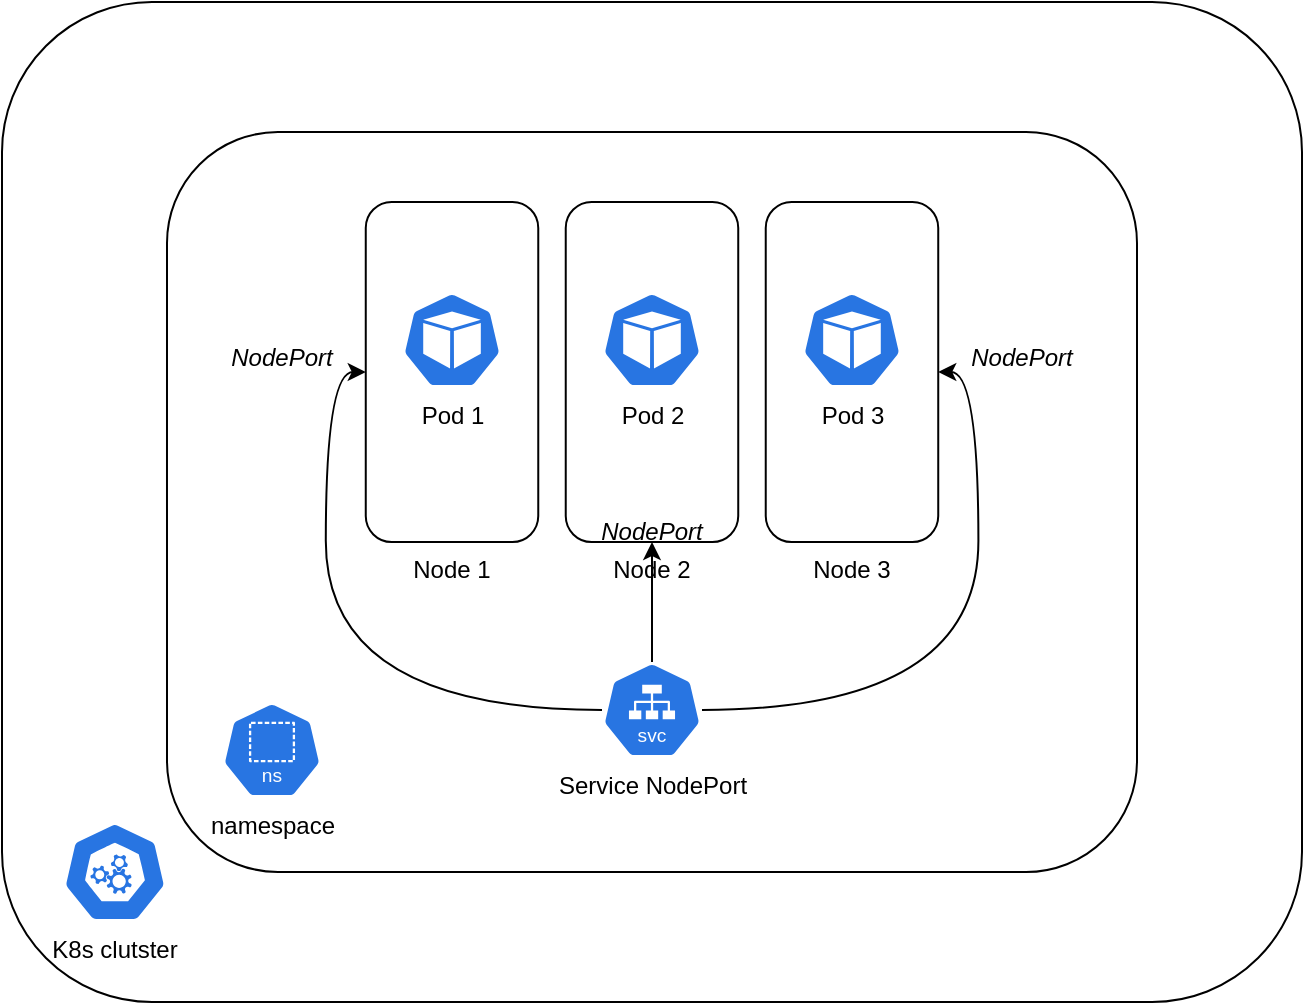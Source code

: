 <mxfile version="24.7.16">
  <diagram name="Page-1" id="6IyTYUzncKEAiaKfEHQ4">
    <mxGraphModel dx="1026" dy="617" grid="1" gridSize="10" guides="1" tooltips="1" connect="1" arrows="1" fold="1" page="1" pageScale="1" pageWidth="827" pageHeight="1169" math="0" shadow="0">
      <root>
        <mxCell id="0" />
        <mxCell id="1" parent="0" />
        <mxCell id="hNU-DkRJmX0IVGSSHYW9-12" value="" style="rounded=1;whiteSpace=wrap;html=1;" vertex="1" parent="1">
          <mxGeometry x="287.5" y="160" width="95" height="156" as="geometry" />
        </mxCell>
        <mxCell id="hNU-DkRJmX0IVGSSHYW9-1" value="" style="rounded=1;whiteSpace=wrap;html=1;" vertex="1" parent="1">
          <mxGeometry x="110" y="60" width="650" height="500" as="geometry" />
        </mxCell>
        <mxCell id="hNU-DkRJmX0IVGSSHYW9-2" value="K8s clutster" style="aspect=fixed;sketch=0;html=1;dashed=0;whitespace=wrap;verticalLabelPosition=bottom;verticalAlign=top;fillColor=#2875E2;strokeColor=#ffffff;points=[[0.005,0.63,0],[0.1,0.2,0],[0.9,0.2,0],[0.5,0,0],[0.995,0.63,0],[0.72,0.99,0],[0.5,1,0],[0.28,0.99,0]];shape=mxgraph.kubernetes.icon2;prIcon=control_plane" vertex="1" parent="1">
          <mxGeometry x="140.42" y="470" width="52.08" height="50" as="geometry" />
        </mxCell>
        <mxCell id="hNU-DkRJmX0IVGSSHYW9-4" value="Namespace" style="aspect=fixed;sketch=0;html=1;dashed=0;whitespace=wrap;verticalLabelPosition=bottom;verticalAlign=top;fillColor=#2875E2;strokeColor=#ffffff;points=[[0.005,0.63,0],[0.1,0.2,0],[0.9,0.2,0],[0.5,0,0],[0.995,0.63,0],[0.72,0.99,0],[0.5,1,0],[0.28,0.99,0]];shape=mxgraph.kubernetes.icon2;prIcon=ns" vertex="1" parent="1">
          <mxGeometry x="230" y="400" width="50" height="48" as="geometry" />
        </mxCell>
        <mxCell id="hNU-DkRJmX0IVGSSHYW9-3" value="" style="rounded=1;whiteSpace=wrap;html=1;" vertex="1" parent="1">
          <mxGeometry x="192.5" y="125" width="485" height="370" as="geometry" />
        </mxCell>
        <mxCell id="hNU-DkRJmX0IVGSSHYW9-13" value="Node 1" style="rounded=1;whiteSpace=wrap;html=1;labelPosition=center;verticalLabelPosition=bottom;align=center;verticalAlign=top;" vertex="1" parent="1">
          <mxGeometry x="291.88" y="160" width="86.25" height="170" as="geometry" />
        </mxCell>
        <mxCell id="hNU-DkRJmX0IVGSSHYW9-19" style="edgeStyle=orthogonalEdgeStyle;rounded=0;orthogonalLoop=1;jettySize=auto;html=1;entryX=0;entryY=0.5;entryDx=0;entryDy=0;curved=1;" edge="1" parent="1" source="hNU-DkRJmX0IVGSSHYW9-8" target="hNU-DkRJmX0IVGSSHYW9-13">
          <mxGeometry relative="1" as="geometry" />
        </mxCell>
        <mxCell id="hNU-DkRJmX0IVGSSHYW9-20" style="edgeStyle=orthogonalEdgeStyle;rounded=0;orthogonalLoop=1;jettySize=auto;html=1;entryX=1;entryY=0.5;entryDx=0;entryDy=0;curved=1;" edge="1" parent="1" source="hNU-DkRJmX0IVGSSHYW9-8" target="hNU-DkRJmX0IVGSSHYW9-18">
          <mxGeometry relative="1" as="geometry" />
        </mxCell>
        <mxCell id="hNU-DkRJmX0IVGSSHYW9-21" style="edgeStyle=orthogonalEdgeStyle;rounded=0;orthogonalLoop=1;jettySize=auto;html=1;entryX=0.5;entryY=1;entryDx=0;entryDy=0;curved=1;" edge="1" parent="1" source="hNU-DkRJmX0IVGSSHYW9-8" target="hNU-DkRJmX0IVGSSHYW9-17">
          <mxGeometry relative="1" as="geometry" />
        </mxCell>
        <mxCell id="hNU-DkRJmX0IVGSSHYW9-8" value="Service NodePort" style="aspect=fixed;sketch=0;html=1;dashed=0;whitespace=wrap;verticalLabelPosition=bottom;verticalAlign=top;fillColor=#2875E2;strokeColor=#ffffff;points=[[0.005,0.63,0],[0.1,0.2,0],[0.9,0.2,0],[0.5,0,0],[0.995,0.63,0],[0.72,0.99,0],[0.5,1,0],[0.28,0.99,0]];shape=mxgraph.kubernetes.icon2;kubernetesLabel=1;prIcon=svc" vertex="1" parent="1">
          <mxGeometry x="410" y="390" width="50" height="48" as="geometry" />
        </mxCell>
        <mxCell id="hNU-DkRJmX0IVGSSHYW9-9" value="Pod 1" style="aspect=fixed;sketch=0;html=1;dashed=0;whitespace=wrap;verticalLabelPosition=bottom;verticalAlign=top;fillColor=#2875E2;strokeColor=#ffffff;points=[[0.005,0.63,0],[0.1,0.2,0],[0.9,0.2,0],[0.5,0,0],[0.995,0.63,0],[0.72,0.99,0],[0.5,1,0],[0.28,0.99,0]];shape=mxgraph.kubernetes.icon2;prIcon=pod" vertex="1" parent="1">
          <mxGeometry x="310.01" y="205" width="50" height="48" as="geometry" />
        </mxCell>
        <mxCell id="hNU-DkRJmX0IVGSSHYW9-18" value="Node 3" style="rounded=1;whiteSpace=wrap;html=1;labelPosition=center;verticalLabelPosition=bottom;align=center;verticalAlign=top;" vertex="1" parent="1">
          <mxGeometry x="491.87" y="160" width="86.25" height="170" as="geometry" />
        </mxCell>
        <mxCell id="hNU-DkRJmX0IVGSSHYW9-17" value="Node 2" style="rounded=1;whiteSpace=wrap;html=1;labelPosition=center;verticalLabelPosition=bottom;align=center;verticalAlign=top;" vertex="1" parent="1">
          <mxGeometry x="391.87" y="160" width="86.25" height="170" as="geometry" />
        </mxCell>
        <mxCell id="hNU-DkRJmX0IVGSSHYW9-10" value="Pod 2" style="aspect=fixed;sketch=0;html=1;dashed=0;whitespace=wrap;verticalLabelPosition=bottom;verticalAlign=top;fillColor=#2875E2;strokeColor=#ffffff;points=[[0.005,0.63,0],[0.1,0.2,0],[0.9,0.2,0],[0.5,0,0],[0.995,0.63,0],[0.72,0.99,0],[0.5,1,0],[0.28,0.99,0]];shape=mxgraph.kubernetes.icon2;prIcon=pod" vertex="1" parent="1">
          <mxGeometry x="410" y="205" width="50" height="48" as="geometry" />
        </mxCell>
        <mxCell id="hNU-DkRJmX0IVGSSHYW9-11" value="Pod 3" style="aspect=fixed;sketch=0;html=1;dashed=0;whitespace=wrap;verticalLabelPosition=bottom;verticalAlign=top;fillColor=#2875E2;strokeColor=#ffffff;points=[[0.005,0.63,0],[0.1,0.2,0],[0.9,0.2,0],[0.5,0,0],[0.995,0.63,0],[0.72,0.99,0],[0.5,1,0],[0.28,0.99,0]];shape=mxgraph.kubernetes.icon2;prIcon=pod" vertex="1" parent="1">
          <mxGeometry x="509.99" y="205" width="50" height="48" as="geometry" />
        </mxCell>
        <mxCell id="hNU-DkRJmX0IVGSSHYW9-22" value="&lt;i&gt;NodePort&lt;/i&gt;" style="text;strokeColor=none;align=center;fillColor=none;html=1;verticalAlign=middle;whiteSpace=wrap;rounded=0;" vertex="1" parent="1">
          <mxGeometry x="220" y="223" width="60" height="30" as="geometry" />
        </mxCell>
        <mxCell id="hNU-DkRJmX0IVGSSHYW9-23" value="&lt;i&gt;NodePort&lt;/i&gt;" style="text;strokeColor=none;align=center;fillColor=none;html=1;verticalAlign=middle;whiteSpace=wrap;rounded=0;" vertex="1" parent="1">
          <mxGeometry x="405" y="310" width="60" height="30" as="geometry" />
        </mxCell>
        <mxCell id="hNU-DkRJmX0IVGSSHYW9-24" value="&lt;i&gt;NodePort&lt;/i&gt;" style="text;strokeColor=none;align=center;fillColor=none;html=1;verticalAlign=middle;whiteSpace=wrap;rounded=0;" vertex="1" parent="1">
          <mxGeometry x="590" y="223" width="60" height="30" as="geometry" />
        </mxCell>
        <mxCell id="hNU-DkRJmX0IVGSSHYW9-25" value="namespace" style="aspect=fixed;sketch=0;html=1;dashed=0;whitespace=wrap;verticalLabelPosition=bottom;verticalAlign=top;fillColor=#2875E2;strokeColor=#ffffff;points=[[0.005,0.63,0],[0.1,0.2,0],[0.9,0.2,0],[0.5,0,0],[0.995,0.63,0],[0.72,0.99,0],[0.5,1,0],[0.28,0.99,0]];shape=mxgraph.kubernetes.icon2;kubernetesLabel=1;prIcon=ns" vertex="1" parent="1">
          <mxGeometry x="220" y="410" width="50" height="48" as="geometry" />
        </mxCell>
      </root>
    </mxGraphModel>
  </diagram>
</mxfile>
